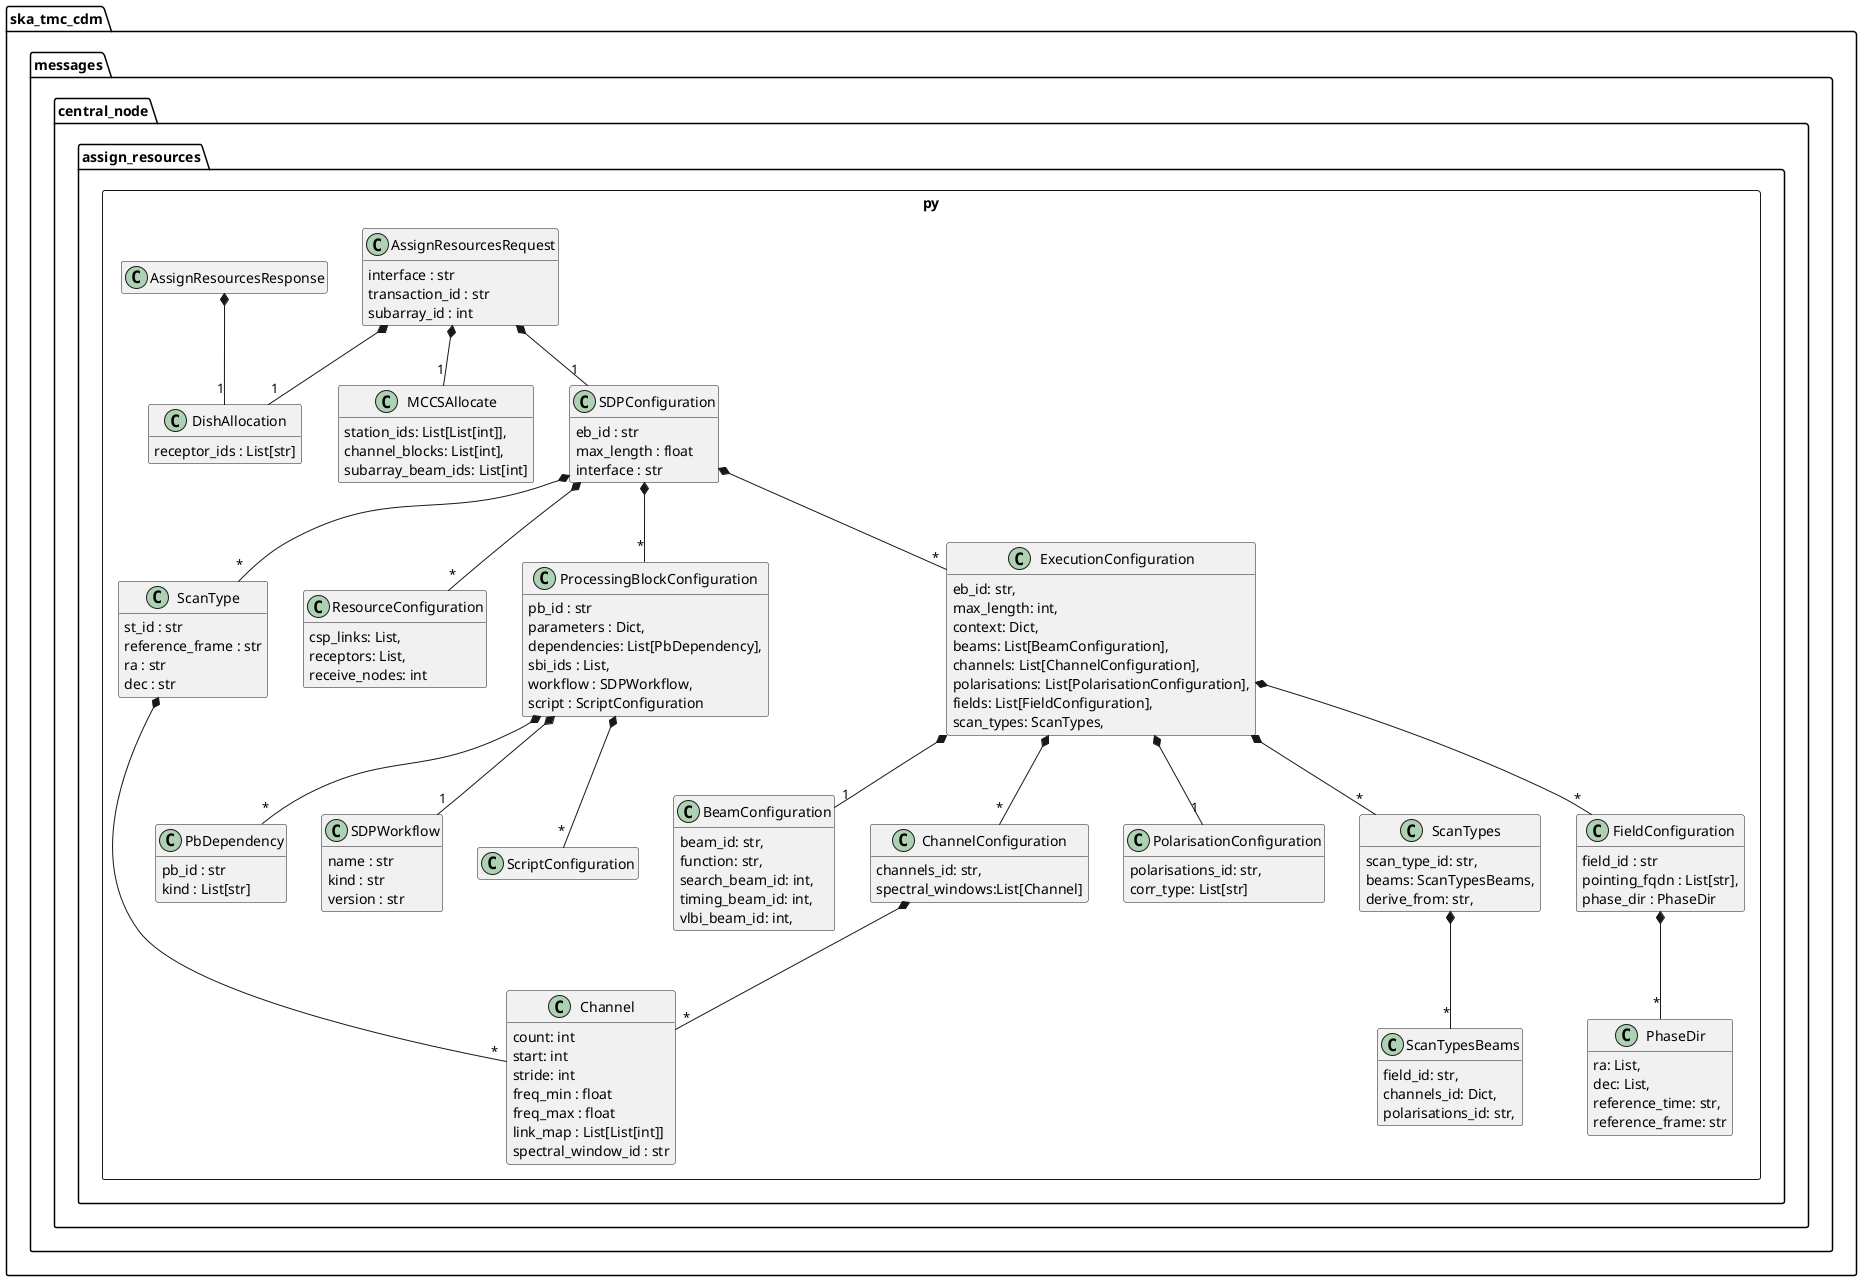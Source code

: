 @startuml
hide empty members

package ska_tmc_cdm.messages.central_node {
    package assign_resources.py <<Rectangle>> {
        class DishAllocation {
            receptor_ids : List[str]
        }

        class MCCSAllocate {
            station_ids: List[List[int]],
            channel_blocks: List[int],
            subarray_beam_ids: List[int]
        }

        class Channel {
            count: int
            start: int
            stride: int
            freq_min : float
            freq_max : float
            link_map : List[List[int]]
            spectral_window_id : str
        }

        class ScanType {
            st_id : str
            reference_frame : str
            ra : str
            dec : str
        }
        ScanType *-- "*" Channel

        class PbDependency {
            pb_id : str
            kind : List[str]
        }
         class ResourceConfiguration {
            csp_links: List, 
            receptors: List,
            receive_nodes: int
        }
        
        class PhaseDir {
            ra: List,
            dec: List, 
            reference_time: str, 
            reference_frame: str
        }
        class BeamConfiguration {
            beam_id: str,
            function: str,
            search_beam_id: int,
            timing_beam_id: int,
            vlbi_beam_id: int,
        }
        class ChannelConfiguration {
            channels_id: str,
            spectral_windows:List[Channel] 
        }
        ChannelConfiguration  *-- "*" Channel

        class PolarisationConfiguration {
            polarisations_id: str,
            corr_type: List[str]  
        }
        class ScanTypesBeams {
            field_id: str,
            channels_id: Dict, 
            polarisations_id: str, 
        }
        class ScanTypes {
            scan_type_id: str,
            beams: ScanTypesBeams, 
            derive_from: str, 
        }
        ScanTypes  *-- "*" ScanTypesBeams

        class FieldConfiguration {
            field_id : str
            pointing_fqdn : List[str],
            phase_dir : PhaseDir
        }

        FieldConfiguration  *-- "*" PhaseDir

        class SDPWorkflow {
            name : str
            kind : str
            version : str
        }

        class ProcessingBlockConfiguration {
            pb_id : str
            parameters : Dict,
            dependencies: List[PbDependency],
            sbi_ids : List,
            workflow : SDPWorkflow,
            script : ScriptConfiguration
        }
        ProcessingBlockConfiguration  *-- "1" SDPWorkflow
        ProcessingBlockConfiguration  *-- "*" PbDependency
        ProcessingBlockConfiguration  *-- "*" ScriptConfiguration

        class ExecutionConfiguration {
            eb_id: str,
            max_length: int,
            context: Dict,
            beams: List[BeamConfiguration],
            channels: List[ChannelConfiguration],
            polarisations: List[PolarisationConfiguration],
            fields: List[FieldConfiguration],
            scan_types: ScanTypes,
        }
        ExecutionConfiguration  *-- "1" BeamConfiguration
        ExecutionConfiguration  *-- "*" ChannelConfiguration
        ExecutionConfiguration  *-- "1" PolarisationConfiguration
        ExecutionConfiguration  *-- "*" FieldConfiguration
        ExecutionConfiguration  *-- "*" ScanTypes

        class SDPConfiguration {
            eb_id : str
            max_length : float
            interface : str
        }
        SDPConfiguration *-- "*" ScanType
        SDPConfiguration *-- "*" ProcessingBlockConfiguration
        SDPConfiguration *-- "*" ExecutionConfiguration
        SDPConfiguration *-- "*" ResourceConfiguration

        class AssignResourcesRequest {
            interface : str
            transaction_id : str
            subarray_id : int
        }

        AssignResourcesRequest *-- "1" DishAllocation
        AssignResourcesRequest *-- "1" MCCSAllocate
        AssignResourcesRequest *-- "1" SDPConfiguration

        class AssignResourcesResponse
        AssignResourcesResponse *-- "1" DishAllocation
	}
}

@enduml
